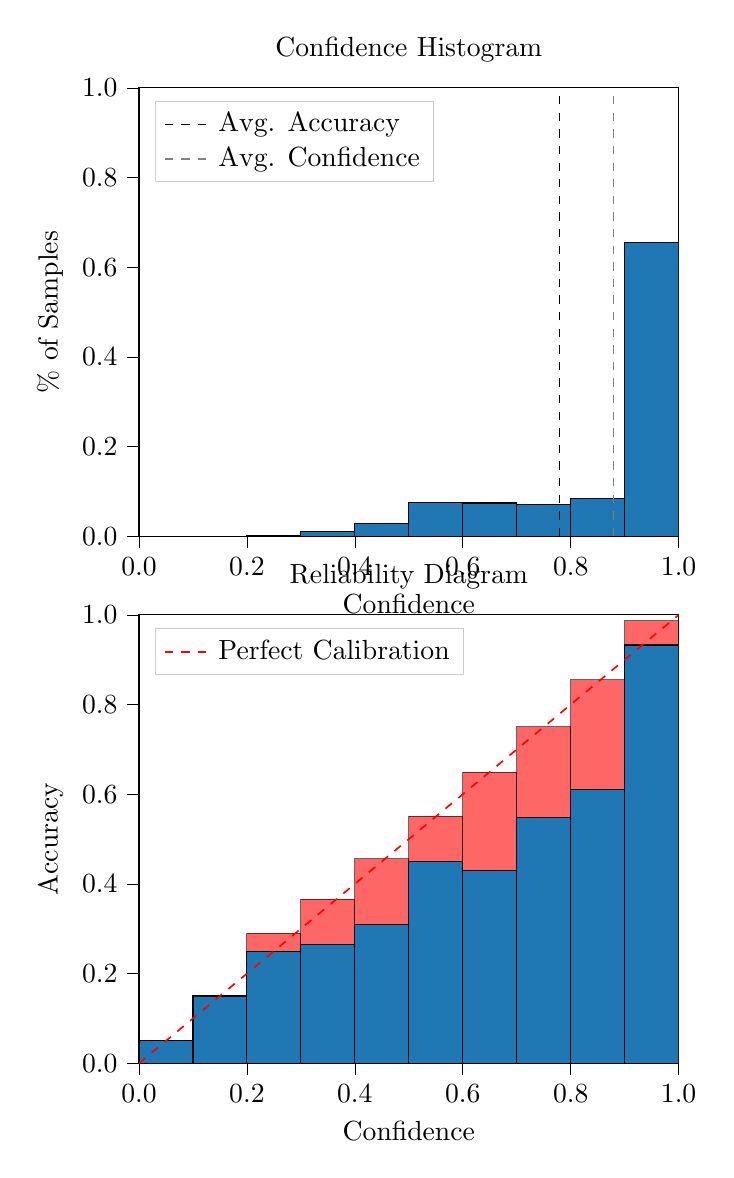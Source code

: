 % This file was created by tikzplotlib v0.9.8.
\begin{tikzpicture}

\definecolor{color0}{rgb}{0.122,0.467,0.706}

\begin{groupplot}[group style={group size=1 by 2}]
\nextgroupplot[
legend cell align={left},
legend style={
  fill opacity=0.8,
  draw opacity=1,
  text opacity=1,
  at={(0.03,0.97)},
  anchor=north west,
  draw=white!80!black
},
tick align=outside,
tick pos=left,
title={Confidence Histogram},
x grid style={white!69.02!black},
xlabel={Confidence},
xmin=0, xmax=1,
xtick style={color=black},
xtick={0,0.2,0.4,0.6,0.8,1},
xticklabels={0.0,0.2,0.4,0.6,0.8,1.0},
y grid style={white!69.02!black},
ylabel={\% of Samples},
ymin=0, ymax=1,
ytick style={color=black},
ytick={0,0.2,0.4,0.6,0.8,1},
yticklabels={0.0,0.2,0.4,0.6,0.8,1.0}
]
\draw[draw=black,fill=color0] (axis cs:-6.939e-18,0) rectangle (axis cs:0.1,0);
\draw[draw=black,fill=color0] (axis cs:0.1,0) rectangle (axis cs:0.2,0);
\draw[draw=black,fill=color0] (axis cs:0.2,0) rectangle (axis cs:0.3,0.001);
\draw[draw=black,fill=color0] (axis cs:0.3,0) rectangle (axis cs:0.4,0.01);
\draw[draw=black,fill=color0] (axis cs:0.4,0) rectangle (axis cs:0.5,0.028);
\draw[draw=black,fill=color0] (axis cs:0.5,0) rectangle (axis cs:0.6,0.075);
\draw[draw=black,fill=color0] (axis cs:0.6,0) rectangle (axis cs:0.7,0.074);
\draw[draw=black,fill=color0] (axis cs:0.7,0) rectangle (axis cs:0.8,0.071);
\draw[draw=black,fill=color0] (axis cs:0.8,0) rectangle (axis cs:0.9,0.085);
\draw[draw=black,fill=color0] (axis cs:0.9,0) rectangle (axis cs:1,0.655);
\addplot [semithick, black, dashed]
table {%
0.779 0
0.779 1
};
\addlegendentry{Avg. Accuracy}
\addplot [semithick, white!50.196!black, dashed]
table {%
0.879 0
0.879 1
};
\addlegendentry{Avg. Confidence}

\nextgroupplot[
legend cell align={left},
legend style={
  fill opacity=0.8,
  draw opacity=1,
  text opacity=1,
  at={(0.03,0.97)},
  anchor=north west,
  draw=white!80!black
},
tick align=outside,
tick pos=left,
title={Reliability Diagram},
x grid style={white!69.02!black},
xlabel={Confidence},
xmin=0, xmax=1,
xtick style={color=black},
xtick={0,0.2,0.4,0.6,0.8,1},
xticklabels={0.0,0.2,0.4,0.6,0.8,1.0},
y grid style={white!69.02!black},
ylabel={Accuracy},
ymin=0, ymax=1,
ytick style={color=black},
ytick={0,0.2,0.4,0.6,0.8,1},
yticklabels={0.0,0.2,0.4,0.6,0.8,1.0}
]
\draw[draw=black,fill=color0] (axis cs:-6.939e-18,0) rectangle (axis cs:0.1,0.05);
\draw[draw=black,fill=color0] (axis cs:0.1,0) rectangle (axis cs:0.2,0.15);
\draw[draw=black,fill=color0] (axis cs:0.2,0) rectangle (axis cs:0.3,0.25);
\draw[draw=black,fill=color0] (axis cs:0.3,0) rectangle (axis cs:0.4,0.264);
\draw[draw=black,fill=color0] (axis cs:0.4,0) rectangle (axis cs:0.5,0.309);
\draw[draw=black,fill=color0] (axis cs:0.5,0) rectangle (axis cs:0.6,0.45);
\draw[draw=black,fill=color0] (axis cs:0.6,0) rectangle (axis cs:0.7,0.429);
\draw[draw=black,fill=color0] (axis cs:0.7,0) rectangle (axis cs:0.8,0.548);
\draw[draw=black,fill=color0] (axis cs:0.8,0) rectangle (axis cs:0.9,0.61);
\draw[draw=black,fill=color0] (axis cs:0.9,0) rectangle (axis cs:1,0.933);
\draw[draw=black,fill=red,opacity=0.6] (axis cs:-6.939e-18,0.05) rectangle (axis cs:0.1,0.05);
\draw[draw=black,fill=red,opacity=0.6] (axis cs:0.1,0.15) rectangle (axis cs:0.2,0.15);
\draw[draw=black,fill=red,opacity=0.6] (axis cs:0.2,0.25) rectangle (axis cs:0.3,0.29);
\draw[draw=black,fill=red,opacity=0.6] (axis cs:0.3,0.264) rectangle (axis cs:0.4,0.366);
\draw[draw=black,fill=red,opacity=0.6] (axis cs:0.4,0.309) rectangle (axis cs:0.5,0.456);
\draw[draw=black,fill=red,opacity=0.6] (axis cs:0.5,0.45) rectangle (axis cs:0.6,0.551);
\draw[draw=black,fill=red,opacity=0.6] (axis cs:0.6,0.429) rectangle (axis cs:0.7,0.649);
\draw[draw=black,fill=red,opacity=0.6] (axis cs:0.7,0.548) rectangle (axis cs:0.8,0.751);
\draw[draw=black,fill=red,opacity=0.6] (axis cs:0.8,0.61) rectangle (axis cs:0.9,0.855);
\draw[draw=black,fill=red,opacity=0.6] (axis cs:0.9,0.933) rectangle (axis cs:1,0.987);
\addplot [semithick, red, dashed]
table {%
0 0
1 1
};
\addlegendentry{Perfect Calibration}
\end{groupplot}

\end{tikzpicture}
